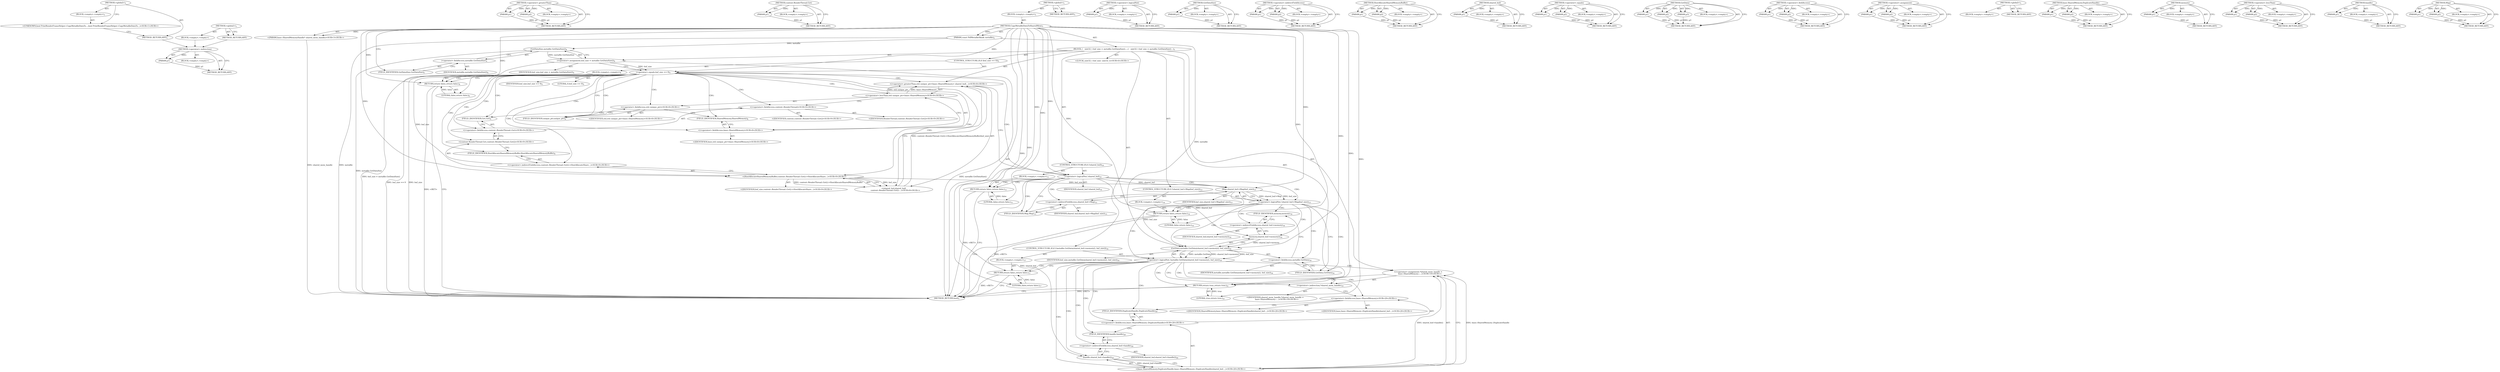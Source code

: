 digraph "&lt;global&gt;" {
vulnerable_185 [label=<(METHOD,&lt;operator&gt;.indirection)>];
vulnerable_186 [label=<(PARAM,p1)>];
vulnerable_187 [label=<(BLOCK,&lt;empty&gt;,&lt;empty&gt;)>];
vulnerable_188 [label=<(METHOD_RETURN,ANY)>];
vulnerable_138 [label=<(METHOD,&lt;operator&gt;.greaterThan)>];
vulnerable_139 [label=<(PARAM,p1)>];
vulnerable_140 [label=<(PARAM,p2)>];
vulnerable_141 [label=<(BLOCK,&lt;empty&gt;,&lt;empty&gt;)>];
vulnerable_142 [label=<(METHOD_RETURN,ANY)>];
vulnerable_162 [label=<(METHOD,content.RenderThread.Get)>];
vulnerable_163 [label=<(PARAM,p1)>];
vulnerable_164 [label=<(BLOCK,&lt;empty&gt;,&lt;empty&gt;)>];
vulnerable_165 [label=<(METHOD_RETURN,ANY)>];
vulnerable_6 [label=<(METHOD,&lt;global&gt;)<SUB>1</SUB>>];
vulnerable_7 [label=<(BLOCK,&lt;empty&gt;,&lt;empty&gt;)<SUB>1</SUB>>];
vulnerable_8 [label=<(METHOD,CopyMetafileDataToSharedMem)<SUB>1</SUB>>];
vulnerable_9 [label=<(PARAM,const PdfMetafileSkia&amp; metafile)<SUB>2</SUB>>];
vulnerable_10 [label="<(PARAM,base::SharedMemoryHandle* shared_mem_handle)<SUB>3</SUB>>"];
vulnerable_11 [label=<(BLOCK,{
   uint32_t buf_size = metafile.GetDataSize()...,{
   uint32_t buf_size = metafile.GetDataSize()...)<SUB>3</SUB>>];
vulnerable_12 [label="<(LOCAL,uint32_t buf_size: uint32_t)<SUB>4</SUB>>"];
vulnerable_13 [label=<(&lt;operator&gt;.assignment,buf_size = metafile.GetDataSize())<SUB>4</SUB>>];
vulnerable_14 [label=<(IDENTIFIER,buf_size,buf_size = metafile.GetDataSize())<SUB>4</SUB>>];
vulnerable_15 [label=<(GetDataSize,metafile.GetDataSize())<SUB>4</SUB>>];
vulnerable_16 [label=<(&lt;operator&gt;.fieldAccess,metafile.GetDataSize)<SUB>4</SUB>>];
vulnerable_17 [label=<(IDENTIFIER,metafile,metafile.GetDataSize())<SUB>4</SUB>>];
vulnerable_18 [label=<(FIELD_IDENTIFIER,GetDataSize,GetDataSize)<SUB>4</SUB>>];
vulnerable_19 [label=<(CONTROL_STRUCTURE,IF,if (buf_size == 0))<SUB>5</SUB>>];
vulnerable_20 [label=<(&lt;operator&gt;.equals,buf_size == 0)<SUB>5</SUB>>];
vulnerable_21 [label=<(IDENTIFIER,buf_size,buf_size == 0)<SUB>5</SUB>>];
vulnerable_22 [label=<(LITERAL,0,buf_size == 0)<SUB>5</SUB>>];
vulnerable_23 [label=<(BLOCK,&lt;empty&gt;,&lt;empty&gt;)<SUB>6</SUB>>];
vulnerable_24 [label=<(RETURN,return false;,return false;)<SUB>6</SUB>>];
vulnerable_25 [label=<(LITERAL,false,return false;)<SUB>6</SUB>>];
vulnerable_26 [label="<(&lt;operator&gt;.greaterThan,std::unique_ptr&lt;base::SharedMemory&gt; shared_buf(...)<SUB>8</SUB>>"];
vulnerable_27 [label="<(&lt;operator&gt;.lessThan,std::unique_ptr&lt;base::SharedMemory)<SUB>8</SUB>>"];
vulnerable_28 [label="<(&lt;operator&gt;.fieldAccess,std::unique_ptr)<SUB>8</SUB>>"];
vulnerable_29 [label="<(IDENTIFIER,std,std::unique_ptr&lt;base::SharedMemory)<SUB>8</SUB>>"];
vulnerable_30 [label=<(FIELD_IDENTIFIER,unique_ptr,unique_ptr)<SUB>8</SUB>>];
vulnerable_31 [label="<(&lt;operator&gt;.fieldAccess,base::SharedMemory)<SUB>8</SUB>>"];
vulnerable_32 [label="<(IDENTIFIER,base,std::unique_ptr&lt;base::SharedMemory)<SUB>8</SUB>>"];
vulnerable_33 [label=<(FIELD_IDENTIFIER,SharedMemory,SharedMemory)<SUB>8</SUB>>];
vulnerable_34 [label="<(shared_buf,shared_buf(
      content::RenderThread::Get()-...)<SUB>8</SUB>>"];
vulnerable_35 [label="<(HostAllocateSharedMemoryBuffer,content::RenderThread::Get()-&gt;HostAllocateShare...)<SUB>9</SUB>>"];
vulnerable_36 [label="<(&lt;operator&gt;.indirectFieldAccess,content::RenderThread::Get()-&gt;HostAllocateShare...)<SUB>9</SUB>>"];
vulnerable_37 [label="<(content.RenderThread.Get,content::RenderThread::Get())<SUB>9</SUB>>"];
vulnerable_38 [label="<(&lt;operator&gt;.fieldAccess,content::RenderThread::Get)<SUB>9</SUB>>"];
vulnerable_39 [label="<(&lt;operator&gt;.fieldAccess,content::RenderThread)<SUB>9</SUB>>"];
vulnerable_40 [label="<(IDENTIFIER,content,content::RenderThread::Get())<SUB>9</SUB>>"];
vulnerable_41 [label="<(IDENTIFIER,RenderThread,content::RenderThread::Get())<SUB>9</SUB>>"];
vulnerable_42 [label=<(FIELD_IDENTIFIER,Get,Get)<SUB>9</SUB>>];
vulnerable_43 [label=<(FIELD_IDENTIFIER,HostAllocateSharedMemoryBuffer,HostAllocateSharedMemoryBuffer)<SUB>9</SUB>>];
vulnerable_44 [label="<(IDENTIFIER,buf_size,content::RenderThread::Get()-&gt;HostAllocateShare...)<SUB>9</SUB>>"];
vulnerable_45 [label=<(CONTROL_STRUCTURE,IF,if (!shared_buf))<SUB>10</SUB>>];
vulnerable_46 [label=<(&lt;operator&gt;.logicalNot,!shared_buf)<SUB>10</SUB>>];
vulnerable_47 [label=<(IDENTIFIER,shared_buf,!shared_buf)<SUB>10</SUB>>];
vulnerable_48 [label=<(BLOCK,&lt;empty&gt;,&lt;empty&gt;)<SUB>11</SUB>>];
vulnerable_49 [label=<(RETURN,return false;,return false;)<SUB>11</SUB>>];
vulnerable_50 [label=<(LITERAL,false,return false;)<SUB>11</SUB>>];
vulnerable_51 [label=<(CONTROL_STRUCTURE,IF,if (!shared_buf-&gt;Map(buf_size)))<SUB>13</SUB>>];
vulnerable_52 [label=<(&lt;operator&gt;.logicalNot,!shared_buf-&gt;Map(buf_size))<SUB>13</SUB>>];
vulnerable_53 [label=<(Map,shared_buf-&gt;Map(buf_size))<SUB>13</SUB>>];
vulnerable_54 [label=<(&lt;operator&gt;.indirectFieldAccess,shared_buf-&gt;Map)<SUB>13</SUB>>];
vulnerable_55 [label=<(IDENTIFIER,shared_buf,shared_buf-&gt;Map(buf_size))<SUB>13</SUB>>];
vulnerable_56 [label=<(FIELD_IDENTIFIER,Map,Map)<SUB>13</SUB>>];
vulnerable_57 [label=<(IDENTIFIER,buf_size,shared_buf-&gt;Map(buf_size))<SUB>13</SUB>>];
vulnerable_58 [label=<(BLOCK,&lt;empty&gt;,&lt;empty&gt;)<SUB>14</SUB>>];
vulnerable_59 [label=<(RETURN,return false;,return false;)<SUB>14</SUB>>];
vulnerable_60 [label=<(LITERAL,false,return false;)<SUB>14</SUB>>];
vulnerable_61 [label=<(CONTROL_STRUCTURE,IF,if (!metafile.GetData(shared_buf-&gt;memory(), buf_size)))<SUB>16</SUB>>];
vulnerable_62 [label=<(&lt;operator&gt;.logicalNot,!metafile.GetData(shared_buf-&gt;memory(), buf_size))<SUB>16</SUB>>];
vulnerable_63 [label=<(GetData,metafile.GetData(shared_buf-&gt;memory(), buf_size))<SUB>16</SUB>>];
vulnerable_64 [label=<(&lt;operator&gt;.fieldAccess,metafile.GetData)<SUB>16</SUB>>];
vulnerable_65 [label=<(IDENTIFIER,metafile,metafile.GetData(shared_buf-&gt;memory(), buf_size))<SUB>16</SUB>>];
vulnerable_66 [label=<(FIELD_IDENTIFIER,GetData,GetData)<SUB>16</SUB>>];
vulnerable_67 [label=<(memory,shared_buf-&gt;memory())<SUB>16</SUB>>];
vulnerable_68 [label=<(&lt;operator&gt;.indirectFieldAccess,shared_buf-&gt;memory)<SUB>16</SUB>>];
vulnerable_69 [label=<(IDENTIFIER,shared_buf,shared_buf-&gt;memory())<SUB>16</SUB>>];
vulnerable_70 [label=<(FIELD_IDENTIFIER,memory,memory)<SUB>16</SUB>>];
vulnerable_71 [label=<(IDENTIFIER,buf_size,metafile.GetData(shared_buf-&gt;memory(), buf_size))<SUB>16</SUB>>];
vulnerable_72 [label=<(BLOCK,&lt;empty&gt;,&lt;empty&gt;)<SUB>17</SUB>>];
vulnerable_73 [label=<(RETURN,return false;,return false;)<SUB>17</SUB>>];
vulnerable_74 [label=<(LITERAL,false,return false;)<SUB>17</SUB>>];
vulnerable_75 [label="<(&lt;operator&gt;.assignment,*shared_mem_handle =
      base::SharedMemory::...)<SUB>19</SUB>>"];
vulnerable_76 [label=<(&lt;operator&gt;.indirection,*shared_mem_handle)<SUB>19</SUB>>];
vulnerable_77 [label="<(IDENTIFIER,shared_mem_handle,*shared_mem_handle =
      base::SharedMemory::...)<SUB>19</SUB>>"];
vulnerable_78 [label="<(base.SharedMemory.DuplicateHandle,base::SharedMemory::DuplicateHandle(shared_buf-...)<SUB>20</SUB>>"];
vulnerable_79 [label="<(&lt;operator&gt;.fieldAccess,base::SharedMemory::DuplicateHandle)<SUB>20</SUB>>"];
vulnerable_80 [label="<(&lt;operator&gt;.fieldAccess,base::SharedMemory)<SUB>20</SUB>>"];
vulnerable_81 [label="<(IDENTIFIER,base,base::SharedMemory::DuplicateHandle(shared_buf-...)<SUB>20</SUB>>"];
vulnerable_82 [label="<(IDENTIFIER,SharedMemory,base::SharedMemory::DuplicateHandle(shared_buf-...)<SUB>20</SUB>>"];
vulnerable_83 [label=<(FIELD_IDENTIFIER,DuplicateHandle,DuplicateHandle)<SUB>20</SUB>>];
vulnerable_84 [label=<(handle,shared_buf-&gt;handle())<SUB>20</SUB>>];
vulnerable_85 [label=<(&lt;operator&gt;.indirectFieldAccess,shared_buf-&gt;handle)<SUB>20</SUB>>];
vulnerable_86 [label=<(IDENTIFIER,shared_buf,shared_buf-&gt;handle())<SUB>20</SUB>>];
vulnerable_87 [label=<(FIELD_IDENTIFIER,handle,handle)<SUB>20</SUB>>];
vulnerable_88 [label=<(RETURN,return true;,return true;)<SUB>21</SUB>>];
vulnerable_89 [label=<(LITERAL,true,return true;)<SUB>21</SUB>>];
vulnerable_90 [label=<(METHOD_RETURN,bool)<SUB>1</SUB>>];
vulnerable_92 [label=<(METHOD_RETURN,ANY)<SUB>1</SUB>>];
vulnerable_166 [label=<(METHOD,&lt;operator&gt;.logicalNot)>];
vulnerable_167 [label=<(PARAM,p1)>];
vulnerable_168 [label=<(BLOCK,&lt;empty&gt;,&lt;empty&gt;)>];
vulnerable_169 [label=<(METHOD_RETURN,ANY)>];
vulnerable_124 [label=<(METHOD,GetDataSize)>];
vulnerable_125 [label=<(PARAM,p1)>];
vulnerable_126 [label=<(BLOCK,&lt;empty&gt;,&lt;empty&gt;)>];
vulnerable_127 [label=<(METHOD_RETURN,ANY)>];
vulnerable_157 [label=<(METHOD,&lt;operator&gt;.indirectFieldAccess)>];
vulnerable_158 [label=<(PARAM,p1)>];
vulnerable_159 [label=<(PARAM,p2)>];
vulnerable_160 [label=<(BLOCK,&lt;empty&gt;,&lt;empty&gt;)>];
vulnerable_161 [label=<(METHOD_RETURN,ANY)>];
vulnerable_152 [label=<(METHOD,HostAllocateSharedMemoryBuffer)>];
vulnerable_153 [label=<(PARAM,p1)>];
vulnerable_154 [label=<(PARAM,p2)>];
vulnerable_155 [label=<(BLOCK,&lt;empty&gt;,&lt;empty&gt;)>];
vulnerable_156 [label=<(METHOD_RETURN,ANY)>];
vulnerable_148 [label=<(METHOD,shared_buf)>];
vulnerable_149 [label=<(PARAM,p1)>];
vulnerable_150 [label=<(BLOCK,&lt;empty&gt;,&lt;empty&gt;)>];
vulnerable_151 [label=<(METHOD_RETURN,ANY)>];
vulnerable_133 [label=<(METHOD,&lt;operator&gt;.equals)>];
vulnerable_134 [label=<(PARAM,p1)>];
vulnerable_135 [label=<(PARAM,p2)>];
vulnerable_136 [label=<(BLOCK,&lt;empty&gt;,&lt;empty&gt;)>];
vulnerable_137 [label=<(METHOD_RETURN,ANY)>];
vulnerable_175 [label=<(METHOD,GetData)>];
vulnerable_176 [label=<(PARAM,p1)>];
vulnerable_177 [label=<(PARAM,p2)>];
vulnerable_178 [label=<(PARAM,p3)>];
vulnerable_179 [label=<(BLOCK,&lt;empty&gt;,&lt;empty&gt;)>];
vulnerable_180 [label=<(METHOD_RETURN,ANY)>];
vulnerable_128 [label=<(METHOD,&lt;operator&gt;.fieldAccess)>];
vulnerable_129 [label=<(PARAM,p1)>];
vulnerable_130 [label=<(PARAM,p2)>];
vulnerable_131 [label=<(BLOCK,&lt;empty&gt;,&lt;empty&gt;)>];
vulnerable_132 [label=<(METHOD_RETURN,ANY)>];
vulnerable_119 [label=<(METHOD,&lt;operator&gt;.assignment)>];
vulnerable_120 [label=<(PARAM,p1)>];
vulnerable_121 [label=<(PARAM,p2)>];
vulnerable_122 [label=<(BLOCK,&lt;empty&gt;,&lt;empty&gt;)>];
vulnerable_123 [label=<(METHOD_RETURN,ANY)>];
vulnerable_113 [label=<(METHOD,&lt;global&gt;)<SUB>1</SUB>>];
vulnerable_114 [label=<(BLOCK,&lt;empty&gt;,&lt;empty&gt;)>];
vulnerable_115 [label=<(METHOD_RETURN,ANY)>];
vulnerable_189 [label=<(METHOD,base.SharedMemory.DuplicateHandle)>];
vulnerable_190 [label=<(PARAM,p1)>];
vulnerable_191 [label=<(PARAM,p2)>];
vulnerable_192 [label=<(BLOCK,&lt;empty&gt;,&lt;empty&gt;)>];
vulnerable_193 [label=<(METHOD_RETURN,ANY)>];
vulnerable_181 [label=<(METHOD,memory)>];
vulnerable_182 [label=<(PARAM,p1)>];
vulnerable_183 [label=<(BLOCK,&lt;empty&gt;,&lt;empty&gt;)>];
vulnerable_184 [label=<(METHOD_RETURN,ANY)>];
vulnerable_143 [label=<(METHOD,&lt;operator&gt;.lessThan)>];
vulnerable_144 [label=<(PARAM,p1)>];
vulnerable_145 [label=<(PARAM,p2)>];
vulnerable_146 [label=<(BLOCK,&lt;empty&gt;,&lt;empty&gt;)>];
vulnerable_147 [label=<(METHOD_RETURN,ANY)>];
vulnerable_194 [label=<(METHOD,handle)>];
vulnerable_195 [label=<(PARAM,p1)>];
vulnerable_196 [label=<(BLOCK,&lt;empty&gt;,&lt;empty&gt;)>];
vulnerable_197 [label=<(METHOD_RETURN,ANY)>];
vulnerable_170 [label=<(METHOD,Map)>];
vulnerable_171 [label=<(PARAM,p1)>];
vulnerable_172 [label=<(PARAM,p2)>];
vulnerable_173 [label=<(BLOCK,&lt;empty&gt;,&lt;empty&gt;)>];
vulnerable_174 [label=<(METHOD_RETURN,ANY)>];
fixed_6 [label=<(METHOD,&lt;global&gt;)<SUB>1</SUB>>];
fixed_7 [label=<(BLOCK,&lt;empty&gt;,&lt;empty&gt;)<SUB>1</SUB>>];
fixed_8 [label="<(UNKNOWN,bool PrintRenderFrameHelper::CopyMetafileDataTo...,bool PrintRenderFrameHelper::CopyMetafileDataTo...)<SUB>1</SUB>>"];
fixed_9 [label=<(METHOD_RETURN,ANY)<SUB>1</SUB>>];
fixed_14 [label=<(METHOD,&lt;global&gt;)<SUB>1</SUB>>];
fixed_15 [label=<(BLOCK,&lt;empty&gt;,&lt;empty&gt;)>];
fixed_16 [label=<(METHOD_RETURN,ANY)>];
vulnerable_185 -> vulnerable_186  [key=0, label="AST: "];
vulnerable_185 -> vulnerable_186  [key=1, label="DDG: "];
vulnerable_185 -> vulnerable_187  [key=0, label="AST: "];
vulnerable_185 -> vulnerable_188  [key=0, label="AST: "];
vulnerable_185 -> vulnerable_188  [key=1, label="CFG: "];
vulnerable_186 -> vulnerable_188  [key=0, label="DDG: p1"];
vulnerable_138 -> vulnerable_139  [key=0, label="AST: "];
vulnerable_138 -> vulnerable_139  [key=1, label="DDG: "];
vulnerable_138 -> vulnerable_141  [key=0, label="AST: "];
vulnerable_138 -> vulnerable_140  [key=0, label="AST: "];
vulnerable_138 -> vulnerable_140  [key=1, label="DDG: "];
vulnerable_138 -> vulnerable_142  [key=0, label="AST: "];
vulnerable_138 -> vulnerable_142  [key=1, label="CFG: "];
vulnerable_139 -> vulnerable_142  [key=0, label="DDG: p1"];
vulnerable_140 -> vulnerable_142  [key=0, label="DDG: p2"];
vulnerable_162 -> vulnerable_163  [key=0, label="AST: "];
vulnerable_162 -> vulnerable_163  [key=1, label="DDG: "];
vulnerable_162 -> vulnerable_164  [key=0, label="AST: "];
vulnerable_162 -> vulnerable_165  [key=0, label="AST: "];
vulnerable_162 -> vulnerable_165  [key=1, label="CFG: "];
vulnerable_163 -> vulnerable_165  [key=0, label="DDG: p1"];
vulnerable_6 -> vulnerable_7  [key=0, label="AST: "];
vulnerable_6 -> vulnerable_92  [key=0, label="AST: "];
vulnerable_6 -> vulnerable_92  [key=1, label="CFG: "];
vulnerable_7 -> vulnerable_8  [key=0, label="AST: "];
vulnerable_8 -> vulnerable_9  [key=0, label="AST: "];
vulnerable_8 -> vulnerable_9  [key=1, label="DDG: "];
vulnerable_8 -> vulnerable_10  [key=0, label="AST: "];
vulnerable_8 -> vulnerable_10  [key=1, label="DDG: "];
vulnerable_8 -> vulnerable_11  [key=0, label="AST: "];
vulnerable_8 -> vulnerable_90  [key=0, label="AST: "];
vulnerable_8 -> vulnerable_18  [key=0, label="CFG: "];
vulnerable_8 -> vulnerable_88  [key=0, label="DDG: "];
vulnerable_8 -> vulnerable_89  [key=0, label="DDG: "];
vulnerable_8 -> vulnerable_20  [key=0, label="DDG: "];
vulnerable_8 -> vulnerable_24  [key=0, label="DDG: "];
vulnerable_8 -> vulnerable_46  [key=0, label="DDG: "];
vulnerable_8 -> vulnerable_49  [key=0, label="DDG: "];
vulnerable_8 -> vulnerable_59  [key=0, label="DDG: "];
vulnerable_8 -> vulnerable_73  [key=0, label="DDG: "];
vulnerable_8 -> vulnerable_25  [key=0, label="DDG: "];
vulnerable_8 -> vulnerable_35  [key=0, label="DDG: "];
vulnerable_8 -> vulnerable_50  [key=0, label="DDG: "];
vulnerable_8 -> vulnerable_53  [key=0, label="DDG: "];
vulnerable_8 -> vulnerable_60  [key=0, label="DDG: "];
vulnerable_8 -> vulnerable_63  [key=0, label="DDG: "];
vulnerable_8 -> vulnerable_74  [key=0, label="DDG: "];
vulnerable_9 -> vulnerable_90  [key=0, label="DDG: metafile"];
vulnerable_9 -> vulnerable_15  [key=0, label="DDG: metafile"];
vulnerable_9 -> vulnerable_63  [key=0, label="DDG: metafile"];
vulnerable_10 -> vulnerable_90  [key=0, label="DDG: shared_mem_handle"];
vulnerable_11 -> vulnerable_12  [key=0, label="AST: "];
vulnerable_11 -> vulnerable_13  [key=0, label="AST: "];
vulnerable_11 -> vulnerable_19  [key=0, label="AST: "];
vulnerable_11 -> vulnerable_26  [key=0, label="AST: "];
vulnerable_11 -> vulnerable_45  [key=0, label="AST: "];
vulnerable_11 -> vulnerable_51  [key=0, label="AST: "];
vulnerable_11 -> vulnerable_61  [key=0, label="AST: "];
vulnerable_11 -> vulnerable_75  [key=0, label="AST: "];
vulnerable_11 -> vulnerable_88  [key=0, label="AST: "];
vulnerable_13 -> vulnerable_14  [key=0, label="AST: "];
vulnerable_13 -> vulnerable_15  [key=0, label="AST: "];
vulnerable_13 -> vulnerable_20  [key=0, label="CFG: "];
vulnerable_13 -> vulnerable_20  [key=1, label="DDG: buf_size"];
vulnerable_13 -> vulnerable_90  [key=0, label="DDG: metafile.GetDataSize()"];
vulnerable_13 -> vulnerable_90  [key=1, label="DDG: buf_size = metafile.GetDataSize()"];
vulnerable_15 -> vulnerable_16  [key=0, label="AST: "];
vulnerable_15 -> vulnerable_13  [key=0, label="CFG: "];
vulnerable_15 -> vulnerable_13  [key=1, label="DDG: metafile.GetDataSize"];
vulnerable_15 -> vulnerable_90  [key=0, label="DDG: metafile.GetDataSize"];
vulnerable_16 -> vulnerable_17  [key=0, label="AST: "];
vulnerable_16 -> vulnerable_18  [key=0, label="AST: "];
vulnerable_16 -> vulnerable_15  [key=0, label="CFG: "];
vulnerable_18 -> vulnerable_16  [key=0, label="CFG: "];
vulnerable_19 -> vulnerable_20  [key=0, label="AST: "];
vulnerable_19 -> vulnerable_23  [key=0, label="AST: "];
vulnerable_20 -> vulnerable_21  [key=0, label="AST: "];
vulnerable_20 -> vulnerable_22  [key=0, label="AST: "];
vulnerable_20 -> vulnerable_24  [key=0, label="CFG: "];
vulnerable_20 -> vulnerable_24  [key=1, label="CDG: "];
vulnerable_20 -> vulnerable_30  [key=0, label="CFG: "];
vulnerable_20 -> vulnerable_30  [key=1, label="CDG: "];
vulnerable_20 -> vulnerable_90  [key=0, label="DDG: buf_size"];
vulnerable_20 -> vulnerable_90  [key=1, label="DDG: buf_size == 0"];
vulnerable_20 -> vulnerable_35  [key=0, label="DDG: buf_size"];
vulnerable_20 -> vulnerable_35  [key=1, label="CDG: "];
vulnerable_20 -> vulnerable_34  [key=0, label="CDG: "];
vulnerable_20 -> vulnerable_26  [key=0, label="CDG: "];
vulnerable_20 -> vulnerable_42  [key=0, label="CDG: "];
vulnerable_20 -> vulnerable_28  [key=0, label="CDG: "];
vulnerable_20 -> vulnerable_37  [key=0, label="CDG: "];
vulnerable_20 -> vulnerable_46  [key=0, label="CDG: "];
vulnerable_20 -> vulnerable_38  [key=0, label="CDG: "];
vulnerable_20 -> vulnerable_27  [key=0, label="CDG: "];
vulnerable_20 -> vulnerable_43  [key=0, label="CDG: "];
vulnerable_20 -> vulnerable_33  [key=0, label="CDG: "];
vulnerable_20 -> vulnerable_36  [key=0, label="CDG: "];
vulnerable_20 -> vulnerable_39  [key=0, label="CDG: "];
vulnerable_20 -> vulnerable_31  [key=0, label="CDG: "];
vulnerable_23 -> vulnerable_24  [key=0, label="AST: "];
vulnerable_24 -> vulnerable_25  [key=0, label="AST: "];
vulnerable_24 -> vulnerable_90  [key=0, label="CFG: "];
vulnerable_24 -> vulnerable_90  [key=1, label="DDG: &lt;RET&gt;"];
vulnerable_25 -> vulnerable_24  [key=0, label="DDG: false"];
vulnerable_26 -> vulnerable_27  [key=0, label="AST: "];
vulnerable_26 -> vulnerable_34  [key=0, label="AST: "];
vulnerable_26 -> vulnerable_46  [key=0, label="CFG: "];
vulnerable_27 -> vulnerable_28  [key=0, label="AST: "];
vulnerable_27 -> vulnerable_31  [key=0, label="AST: "];
vulnerable_27 -> vulnerable_39  [key=0, label="CFG: "];
vulnerable_27 -> vulnerable_26  [key=0, label="DDG: std::unique_ptr"];
vulnerable_27 -> vulnerable_26  [key=1, label="DDG: base::SharedMemory"];
vulnerable_28 -> vulnerable_29  [key=0, label="AST: "];
vulnerable_28 -> vulnerable_30  [key=0, label="AST: "];
vulnerable_28 -> vulnerable_33  [key=0, label="CFG: "];
vulnerable_30 -> vulnerable_28  [key=0, label="CFG: "];
vulnerable_31 -> vulnerable_32  [key=0, label="AST: "];
vulnerable_31 -> vulnerable_33  [key=0, label="AST: "];
vulnerable_31 -> vulnerable_27  [key=0, label="CFG: "];
vulnerable_33 -> vulnerable_31  [key=0, label="CFG: "];
vulnerable_34 -> vulnerable_35  [key=0, label="AST: "];
vulnerable_34 -> vulnerable_26  [key=0, label="CFG: "];
vulnerable_34 -> vulnerable_26  [key=1, label="DDG: content::RenderThread::Get()-&gt;HostAllocateSharedMemoryBuffer(buf_size)"];
vulnerable_35 -> vulnerable_36  [key=0, label="AST: "];
vulnerable_35 -> vulnerable_44  [key=0, label="AST: "];
vulnerable_35 -> vulnerable_34  [key=0, label="CFG: "];
vulnerable_35 -> vulnerable_34  [key=1, label="DDG: content::RenderThread::Get()-&gt;HostAllocateSharedMemoryBuffer"];
vulnerable_35 -> vulnerable_34  [key=2, label="DDG: buf_size"];
vulnerable_35 -> vulnerable_53  [key=0, label="DDG: buf_size"];
vulnerable_36 -> vulnerable_37  [key=0, label="AST: "];
vulnerable_36 -> vulnerable_43  [key=0, label="AST: "];
vulnerable_36 -> vulnerable_35  [key=0, label="CFG: "];
vulnerable_37 -> vulnerable_38  [key=0, label="AST: "];
vulnerable_37 -> vulnerable_43  [key=0, label="CFG: "];
vulnerable_38 -> vulnerable_39  [key=0, label="AST: "];
vulnerable_38 -> vulnerable_42  [key=0, label="AST: "];
vulnerable_38 -> vulnerable_37  [key=0, label="CFG: "];
vulnerable_39 -> vulnerable_40  [key=0, label="AST: "];
vulnerable_39 -> vulnerable_41  [key=0, label="AST: "];
vulnerable_39 -> vulnerable_42  [key=0, label="CFG: "];
vulnerable_42 -> vulnerable_38  [key=0, label="CFG: "];
vulnerable_43 -> vulnerable_36  [key=0, label="CFG: "];
vulnerable_45 -> vulnerable_46  [key=0, label="AST: "];
vulnerable_45 -> vulnerable_48  [key=0, label="AST: "];
vulnerable_46 -> vulnerable_47  [key=0, label="AST: "];
vulnerable_46 -> vulnerable_49  [key=0, label="CFG: "];
vulnerable_46 -> vulnerable_49  [key=1, label="CDG: "];
vulnerable_46 -> vulnerable_56  [key=0, label="CFG: "];
vulnerable_46 -> vulnerable_56  [key=1, label="CDG: "];
vulnerable_46 -> vulnerable_53  [key=0, label="DDG: shared_buf"];
vulnerable_46 -> vulnerable_53  [key=1, label="CDG: "];
vulnerable_46 -> vulnerable_84  [key=0, label="DDG: shared_buf"];
vulnerable_46 -> vulnerable_67  [key=0, label="DDG: shared_buf"];
vulnerable_46 -> vulnerable_52  [key=0, label="CDG: "];
vulnerable_46 -> vulnerable_54  [key=0, label="CDG: "];
vulnerable_48 -> vulnerable_49  [key=0, label="AST: "];
vulnerable_49 -> vulnerable_50  [key=0, label="AST: "];
vulnerable_49 -> vulnerable_90  [key=0, label="CFG: "];
vulnerable_49 -> vulnerable_90  [key=1, label="DDG: &lt;RET&gt;"];
vulnerable_50 -> vulnerable_49  [key=0, label="DDG: false"];
vulnerable_51 -> vulnerable_52  [key=0, label="AST: "];
vulnerable_51 -> vulnerable_58  [key=0, label="AST: "];
vulnerable_52 -> vulnerable_53  [key=0, label="AST: "];
vulnerable_52 -> vulnerable_59  [key=0, label="CFG: "];
vulnerable_52 -> vulnerable_59  [key=1, label="CDG: "];
vulnerable_52 -> vulnerable_66  [key=0, label="CFG: "];
vulnerable_52 -> vulnerable_66  [key=1, label="CDG: "];
vulnerable_52 -> vulnerable_68  [key=0, label="CDG: "];
vulnerable_52 -> vulnerable_64  [key=0, label="CDG: "];
vulnerable_52 -> vulnerable_67  [key=0, label="CDG: "];
vulnerable_52 -> vulnerable_70  [key=0, label="CDG: "];
vulnerable_52 -> vulnerable_63  [key=0, label="CDG: "];
vulnerable_52 -> vulnerable_62  [key=0, label="CDG: "];
vulnerable_53 -> vulnerable_54  [key=0, label="AST: "];
vulnerable_53 -> vulnerable_57  [key=0, label="AST: "];
vulnerable_53 -> vulnerable_52  [key=0, label="CFG: "];
vulnerable_53 -> vulnerable_52  [key=1, label="DDG: shared_buf-&gt;Map"];
vulnerable_53 -> vulnerable_52  [key=2, label="DDG: buf_size"];
vulnerable_53 -> vulnerable_63  [key=0, label="DDG: buf_size"];
vulnerable_54 -> vulnerable_55  [key=0, label="AST: "];
vulnerable_54 -> vulnerable_56  [key=0, label="AST: "];
vulnerable_54 -> vulnerable_53  [key=0, label="CFG: "];
vulnerable_56 -> vulnerable_54  [key=0, label="CFG: "];
vulnerable_58 -> vulnerable_59  [key=0, label="AST: "];
vulnerable_59 -> vulnerable_60  [key=0, label="AST: "];
vulnerable_59 -> vulnerable_90  [key=0, label="CFG: "];
vulnerable_59 -> vulnerable_90  [key=1, label="DDG: &lt;RET&gt;"];
vulnerable_60 -> vulnerable_59  [key=0, label="DDG: false"];
vulnerable_61 -> vulnerable_62  [key=0, label="AST: "];
vulnerable_61 -> vulnerable_72  [key=0, label="AST: "];
vulnerable_62 -> vulnerable_63  [key=0, label="AST: "];
vulnerable_62 -> vulnerable_73  [key=0, label="CFG: "];
vulnerable_62 -> vulnerable_73  [key=1, label="CDG: "];
vulnerable_62 -> vulnerable_76  [key=0, label="CFG: "];
vulnerable_62 -> vulnerable_76  [key=1, label="CDG: "];
vulnerable_62 -> vulnerable_75  [key=0, label="CDG: "];
vulnerable_62 -> vulnerable_84  [key=0, label="CDG: "];
vulnerable_62 -> vulnerable_85  [key=0, label="CDG: "];
vulnerable_62 -> vulnerable_87  [key=0, label="CDG: "];
vulnerable_62 -> vulnerable_79  [key=0, label="CDG: "];
vulnerable_62 -> vulnerable_80  [key=0, label="CDG: "];
vulnerable_62 -> vulnerable_83  [key=0, label="CDG: "];
vulnerable_62 -> vulnerable_88  [key=0, label="CDG: "];
vulnerable_62 -> vulnerable_78  [key=0, label="CDG: "];
vulnerable_63 -> vulnerable_64  [key=0, label="AST: "];
vulnerable_63 -> vulnerable_67  [key=0, label="AST: "];
vulnerable_63 -> vulnerable_71  [key=0, label="AST: "];
vulnerable_63 -> vulnerable_62  [key=0, label="CFG: "];
vulnerable_63 -> vulnerable_62  [key=1, label="DDG: metafile.GetData"];
vulnerable_63 -> vulnerable_62  [key=2, label="DDG: shared_buf-&gt;memory()"];
vulnerable_63 -> vulnerable_62  [key=3, label="DDG: buf_size"];
vulnerable_64 -> vulnerable_65  [key=0, label="AST: "];
vulnerable_64 -> vulnerable_66  [key=0, label="AST: "];
vulnerable_64 -> vulnerable_70  [key=0, label="CFG: "];
vulnerable_66 -> vulnerable_64  [key=0, label="CFG: "];
vulnerable_67 -> vulnerable_68  [key=0, label="AST: "];
vulnerable_67 -> vulnerable_63  [key=0, label="CFG: "];
vulnerable_67 -> vulnerable_63  [key=1, label="DDG: shared_buf-&gt;memory"];
vulnerable_68 -> vulnerable_69  [key=0, label="AST: "];
vulnerable_68 -> vulnerable_70  [key=0, label="AST: "];
vulnerable_68 -> vulnerable_67  [key=0, label="CFG: "];
vulnerable_70 -> vulnerable_68  [key=0, label="CFG: "];
vulnerable_72 -> vulnerable_73  [key=0, label="AST: "];
vulnerable_73 -> vulnerable_74  [key=0, label="AST: "];
vulnerable_73 -> vulnerable_90  [key=0, label="CFG: "];
vulnerable_73 -> vulnerable_90  [key=1, label="DDG: &lt;RET&gt;"];
vulnerable_74 -> vulnerable_73  [key=0, label="DDG: false"];
vulnerable_75 -> vulnerable_76  [key=0, label="AST: "];
vulnerable_75 -> vulnerable_78  [key=0, label="AST: "];
vulnerable_75 -> vulnerable_88  [key=0, label="CFG: "];
vulnerable_76 -> vulnerable_77  [key=0, label="AST: "];
vulnerable_76 -> vulnerable_80  [key=0, label="CFG: "];
vulnerable_78 -> vulnerable_79  [key=0, label="AST: "];
vulnerable_78 -> vulnerable_84  [key=0, label="AST: "];
vulnerable_78 -> vulnerable_75  [key=0, label="CFG: "];
vulnerable_78 -> vulnerable_75  [key=1, label="DDG: base::SharedMemory::DuplicateHandle"];
vulnerable_78 -> vulnerable_75  [key=2, label="DDG: shared_buf-&gt;handle()"];
vulnerable_79 -> vulnerable_80  [key=0, label="AST: "];
vulnerable_79 -> vulnerable_83  [key=0, label="AST: "];
vulnerable_79 -> vulnerable_87  [key=0, label="CFG: "];
vulnerable_80 -> vulnerable_81  [key=0, label="AST: "];
vulnerable_80 -> vulnerable_82  [key=0, label="AST: "];
vulnerable_80 -> vulnerable_83  [key=0, label="CFG: "];
vulnerable_83 -> vulnerable_79  [key=0, label="CFG: "];
vulnerable_84 -> vulnerable_85  [key=0, label="AST: "];
vulnerable_84 -> vulnerable_78  [key=0, label="CFG: "];
vulnerable_84 -> vulnerable_78  [key=1, label="DDG: shared_buf-&gt;handle"];
vulnerable_85 -> vulnerable_86  [key=0, label="AST: "];
vulnerable_85 -> vulnerable_87  [key=0, label="AST: "];
vulnerable_85 -> vulnerable_84  [key=0, label="CFG: "];
vulnerable_87 -> vulnerable_85  [key=0, label="CFG: "];
vulnerable_88 -> vulnerable_89  [key=0, label="AST: "];
vulnerable_88 -> vulnerable_90  [key=0, label="CFG: "];
vulnerable_88 -> vulnerable_90  [key=1, label="DDG: &lt;RET&gt;"];
vulnerable_89 -> vulnerable_88  [key=0, label="DDG: true"];
vulnerable_166 -> vulnerable_167  [key=0, label="AST: "];
vulnerable_166 -> vulnerable_167  [key=1, label="DDG: "];
vulnerable_166 -> vulnerable_168  [key=0, label="AST: "];
vulnerable_166 -> vulnerable_169  [key=0, label="AST: "];
vulnerable_166 -> vulnerable_169  [key=1, label="CFG: "];
vulnerable_167 -> vulnerable_169  [key=0, label="DDG: p1"];
vulnerable_124 -> vulnerable_125  [key=0, label="AST: "];
vulnerable_124 -> vulnerable_125  [key=1, label="DDG: "];
vulnerable_124 -> vulnerable_126  [key=0, label="AST: "];
vulnerable_124 -> vulnerable_127  [key=0, label="AST: "];
vulnerable_124 -> vulnerable_127  [key=1, label="CFG: "];
vulnerable_125 -> vulnerable_127  [key=0, label="DDG: p1"];
vulnerable_157 -> vulnerable_158  [key=0, label="AST: "];
vulnerable_157 -> vulnerable_158  [key=1, label="DDG: "];
vulnerable_157 -> vulnerable_160  [key=0, label="AST: "];
vulnerable_157 -> vulnerable_159  [key=0, label="AST: "];
vulnerable_157 -> vulnerable_159  [key=1, label="DDG: "];
vulnerable_157 -> vulnerable_161  [key=0, label="AST: "];
vulnerable_157 -> vulnerable_161  [key=1, label="CFG: "];
vulnerable_158 -> vulnerable_161  [key=0, label="DDG: p1"];
vulnerable_159 -> vulnerable_161  [key=0, label="DDG: p2"];
vulnerable_152 -> vulnerable_153  [key=0, label="AST: "];
vulnerable_152 -> vulnerable_153  [key=1, label="DDG: "];
vulnerable_152 -> vulnerable_155  [key=0, label="AST: "];
vulnerable_152 -> vulnerable_154  [key=0, label="AST: "];
vulnerable_152 -> vulnerable_154  [key=1, label="DDG: "];
vulnerable_152 -> vulnerable_156  [key=0, label="AST: "];
vulnerable_152 -> vulnerable_156  [key=1, label="CFG: "];
vulnerable_153 -> vulnerable_156  [key=0, label="DDG: p1"];
vulnerable_154 -> vulnerable_156  [key=0, label="DDG: p2"];
vulnerable_148 -> vulnerable_149  [key=0, label="AST: "];
vulnerable_148 -> vulnerable_149  [key=1, label="DDG: "];
vulnerable_148 -> vulnerable_150  [key=0, label="AST: "];
vulnerable_148 -> vulnerable_151  [key=0, label="AST: "];
vulnerable_148 -> vulnerable_151  [key=1, label="CFG: "];
vulnerable_149 -> vulnerable_151  [key=0, label="DDG: p1"];
vulnerable_133 -> vulnerable_134  [key=0, label="AST: "];
vulnerable_133 -> vulnerable_134  [key=1, label="DDG: "];
vulnerable_133 -> vulnerable_136  [key=0, label="AST: "];
vulnerable_133 -> vulnerable_135  [key=0, label="AST: "];
vulnerable_133 -> vulnerable_135  [key=1, label="DDG: "];
vulnerable_133 -> vulnerable_137  [key=0, label="AST: "];
vulnerable_133 -> vulnerable_137  [key=1, label="CFG: "];
vulnerable_134 -> vulnerable_137  [key=0, label="DDG: p1"];
vulnerable_135 -> vulnerable_137  [key=0, label="DDG: p2"];
vulnerable_175 -> vulnerable_176  [key=0, label="AST: "];
vulnerable_175 -> vulnerable_176  [key=1, label="DDG: "];
vulnerable_175 -> vulnerable_179  [key=0, label="AST: "];
vulnerable_175 -> vulnerable_177  [key=0, label="AST: "];
vulnerable_175 -> vulnerable_177  [key=1, label="DDG: "];
vulnerable_175 -> vulnerable_180  [key=0, label="AST: "];
vulnerable_175 -> vulnerable_180  [key=1, label="CFG: "];
vulnerable_175 -> vulnerable_178  [key=0, label="AST: "];
vulnerable_175 -> vulnerable_178  [key=1, label="DDG: "];
vulnerable_176 -> vulnerable_180  [key=0, label="DDG: p1"];
vulnerable_177 -> vulnerable_180  [key=0, label="DDG: p2"];
vulnerable_178 -> vulnerable_180  [key=0, label="DDG: p3"];
vulnerable_128 -> vulnerable_129  [key=0, label="AST: "];
vulnerable_128 -> vulnerable_129  [key=1, label="DDG: "];
vulnerable_128 -> vulnerable_131  [key=0, label="AST: "];
vulnerable_128 -> vulnerable_130  [key=0, label="AST: "];
vulnerable_128 -> vulnerable_130  [key=1, label="DDG: "];
vulnerable_128 -> vulnerable_132  [key=0, label="AST: "];
vulnerable_128 -> vulnerable_132  [key=1, label="CFG: "];
vulnerable_129 -> vulnerable_132  [key=0, label="DDG: p1"];
vulnerable_130 -> vulnerable_132  [key=0, label="DDG: p2"];
vulnerable_119 -> vulnerable_120  [key=0, label="AST: "];
vulnerable_119 -> vulnerable_120  [key=1, label="DDG: "];
vulnerable_119 -> vulnerable_122  [key=0, label="AST: "];
vulnerable_119 -> vulnerable_121  [key=0, label="AST: "];
vulnerable_119 -> vulnerable_121  [key=1, label="DDG: "];
vulnerable_119 -> vulnerable_123  [key=0, label="AST: "];
vulnerable_119 -> vulnerable_123  [key=1, label="CFG: "];
vulnerable_120 -> vulnerable_123  [key=0, label="DDG: p1"];
vulnerable_121 -> vulnerable_123  [key=0, label="DDG: p2"];
vulnerable_113 -> vulnerable_114  [key=0, label="AST: "];
vulnerable_113 -> vulnerable_115  [key=0, label="AST: "];
vulnerable_113 -> vulnerable_115  [key=1, label="CFG: "];
vulnerable_189 -> vulnerable_190  [key=0, label="AST: "];
vulnerable_189 -> vulnerable_190  [key=1, label="DDG: "];
vulnerable_189 -> vulnerable_192  [key=0, label="AST: "];
vulnerable_189 -> vulnerable_191  [key=0, label="AST: "];
vulnerable_189 -> vulnerable_191  [key=1, label="DDG: "];
vulnerable_189 -> vulnerable_193  [key=0, label="AST: "];
vulnerable_189 -> vulnerable_193  [key=1, label="CFG: "];
vulnerable_190 -> vulnerable_193  [key=0, label="DDG: p1"];
vulnerable_191 -> vulnerable_193  [key=0, label="DDG: p2"];
vulnerable_181 -> vulnerable_182  [key=0, label="AST: "];
vulnerable_181 -> vulnerable_182  [key=1, label="DDG: "];
vulnerable_181 -> vulnerable_183  [key=0, label="AST: "];
vulnerable_181 -> vulnerable_184  [key=0, label="AST: "];
vulnerable_181 -> vulnerable_184  [key=1, label="CFG: "];
vulnerable_182 -> vulnerable_184  [key=0, label="DDG: p1"];
vulnerable_143 -> vulnerable_144  [key=0, label="AST: "];
vulnerable_143 -> vulnerable_144  [key=1, label="DDG: "];
vulnerable_143 -> vulnerable_146  [key=0, label="AST: "];
vulnerable_143 -> vulnerable_145  [key=0, label="AST: "];
vulnerable_143 -> vulnerable_145  [key=1, label="DDG: "];
vulnerable_143 -> vulnerable_147  [key=0, label="AST: "];
vulnerable_143 -> vulnerable_147  [key=1, label="CFG: "];
vulnerable_144 -> vulnerable_147  [key=0, label="DDG: p1"];
vulnerable_145 -> vulnerable_147  [key=0, label="DDG: p2"];
vulnerable_194 -> vulnerable_195  [key=0, label="AST: "];
vulnerable_194 -> vulnerable_195  [key=1, label="DDG: "];
vulnerable_194 -> vulnerable_196  [key=0, label="AST: "];
vulnerable_194 -> vulnerable_197  [key=0, label="AST: "];
vulnerable_194 -> vulnerable_197  [key=1, label="CFG: "];
vulnerable_195 -> vulnerable_197  [key=0, label="DDG: p1"];
vulnerable_170 -> vulnerable_171  [key=0, label="AST: "];
vulnerable_170 -> vulnerable_171  [key=1, label="DDG: "];
vulnerable_170 -> vulnerable_173  [key=0, label="AST: "];
vulnerable_170 -> vulnerable_172  [key=0, label="AST: "];
vulnerable_170 -> vulnerable_172  [key=1, label="DDG: "];
vulnerable_170 -> vulnerable_174  [key=0, label="AST: "];
vulnerable_170 -> vulnerable_174  [key=1, label="CFG: "];
vulnerable_171 -> vulnerable_174  [key=0, label="DDG: p1"];
vulnerable_172 -> vulnerable_174  [key=0, label="DDG: p2"];
fixed_6 -> fixed_7  [key=0, label="AST: "];
fixed_6 -> fixed_9  [key=0, label="AST: "];
fixed_6 -> fixed_8  [key=0, label="CFG: "];
fixed_7 -> fixed_8  [key=0, label="AST: "];
fixed_8 -> fixed_9  [key=0, label="CFG: "];
fixed_9 -> vulnerable_185  [key=0];
fixed_14 -> fixed_15  [key=0, label="AST: "];
fixed_14 -> fixed_16  [key=0, label="AST: "];
fixed_14 -> fixed_16  [key=1, label="CFG: "];
fixed_15 -> vulnerable_185  [key=0];
fixed_16 -> vulnerable_185  [key=0];
}
